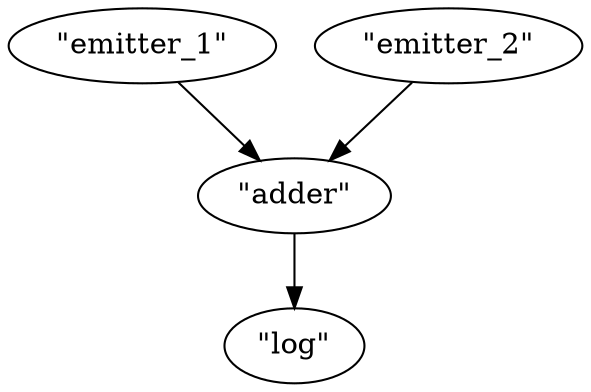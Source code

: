 digraph {
    0 [ label = "\"emitter_1\"" ]
    1 [ label = "\"log\"" ]
    2 [ label = "\"adder\"" ]
    3 [ label = "\"emitter_2\"" ]
    0 -> 2 [ ]
    3 -> 2 [ ]
    2 -> 1 [ ]
}